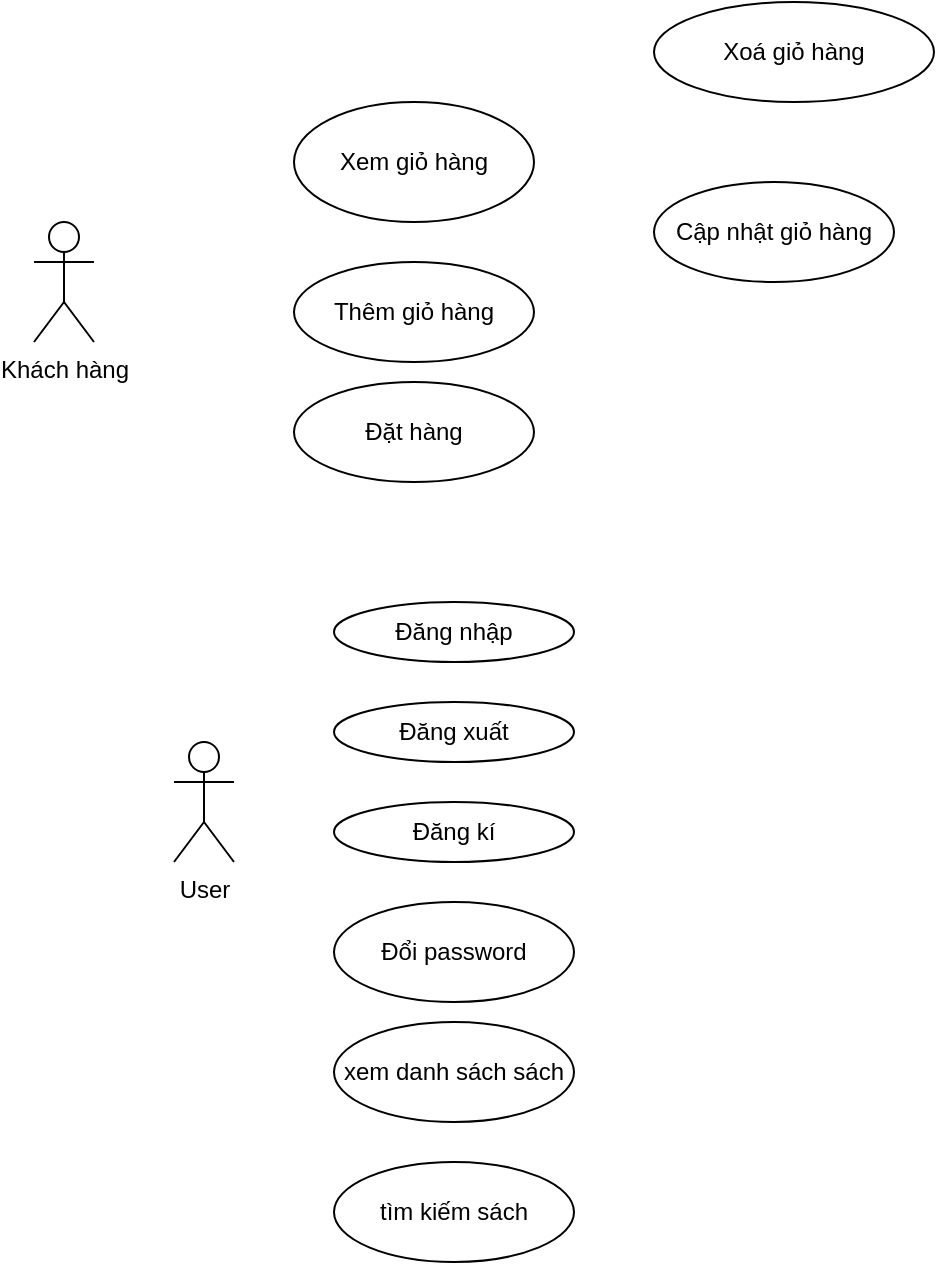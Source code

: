 <mxfile version="21.2.9" type="github">
  <diagram name="Page-1" id="_8bVg4KcjQ-vCVTVF04H">
    <mxGraphModel dx="1675" dy="452" grid="1" gridSize="10" guides="1" tooltips="1" connect="1" arrows="1" fold="1" page="1" pageScale="1" pageWidth="850" pageHeight="1100" math="0" shadow="0">
      <root>
        <mxCell id="0" />
        <mxCell id="1" parent="0" />
        <mxCell id="umWqZruVvDM2PWf6XDRT-1" value="User" style="shape=umlActor;verticalLabelPosition=bottom;verticalAlign=top;html=1;outlineConnect=0;" vertex="1" parent="1">
          <mxGeometry x="80" y="670" width="30" height="60" as="geometry" />
        </mxCell>
        <mxCell id="umWqZruVvDM2PWf6XDRT-3" value="Đăng nhập" style="ellipse;whiteSpace=wrap;html=1;" vertex="1" parent="1">
          <mxGeometry x="160" y="600" width="120" height="30" as="geometry" />
        </mxCell>
        <mxCell id="umWqZruVvDM2PWf6XDRT-4" value="Đăng xuất" style="ellipse;whiteSpace=wrap;html=1;" vertex="1" parent="1">
          <mxGeometry x="160" y="650" width="120" height="30" as="geometry" />
        </mxCell>
        <mxCell id="umWqZruVvDM2PWf6XDRT-5" value="Đăng kí" style="ellipse;whiteSpace=wrap;html=1;" vertex="1" parent="1">
          <mxGeometry x="160" y="700" width="120" height="30" as="geometry" />
        </mxCell>
        <mxCell id="umWqZruVvDM2PWf6XDRT-6" value="Đổi password" style="ellipse;whiteSpace=wrap;html=1;" vertex="1" parent="1">
          <mxGeometry x="160" y="750" width="120" height="50" as="geometry" />
        </mxCell>
        <mxCell id="umWqZruVvDM2PWf6XDRT-7" value="xem danh sách sách" style="ellipse;whiteSpace=wrap;html=1;" vertex="1" parent="1">
          <mxGeometry x="160" y="810" width="120" height="50" as="geometry" />
        </mxCell>
        <mxCell id="umWqZruVvDM2PWf6XDRT-8" value="tìm kiếm sách" style="ellipse;whiteSpace=wrap;html=1;" vertex="1" parent="1">
          <mxGeometry x="160" y="880" width="120" height="50" as="geometry" />
        </mxCell>
        <mxCell id="umWqZruVvDM2PWf6XDRT-9" value="Khách hàng" style="shape=umlActor;verticalLabelPosition=bottom;verticalAlign=top;html=1;outlineConnect=0;" vertex="1" parent="1">
          <mxGeometry x="10" y="410" width="30" height="60" as="geometry" />
        </mxCell>
        <mxCell id="umWqZruVvDM2PWf6XDRT-10" value="Thêm giỏ hàng" style="ellipse;whiteSpace=wrap;html=1;" vertex="1" parent="1">
          <mxGeometry x="140" y="430" width="120" height="50" as="geometry" />
        </mxCell>
        <mxCell id="umWqZruVvDM2PWf6XDRT-14" value="Xem giỏ hàng" style="ellipse;whiteSpace=wrap;html=1;" vertex="1" parent="1">
          <mxGeometry x="140" y="350" width="120" height="60" as="geometry" />
        </mxCell>
        <mxCell id="umWqZruVvDM2PWf6XDRT-15" value="Đặt hàng" style="ellipse;whiteSpace=wrap;html=1;" vertex="1" parent="1">
          <mxGeometry x="140" y="490" width="120" height="50" as="geometry" />
        </mxCell>
        <mxCell id="umWqZruVvDM2PWf6XDRT-16" value="Xoá giỏ hàng" style="ellipse;whiteSpace=wrap;html=1;" vertex="1" parent="1">
          <mxGeometry x="320" y="300" width="140" height="50" as="geometry" />
        </mxCell>
        <mxCell id="umWqZruVvDM2PWf6XDRT-17" value="Cập nhật giỏ hàng" style="ellipse;whiteSpace=wrap;html=1;" vertex="1" parent="1">
          <mxGeometry x="320" y="390" width="120" height="50" as="geometry" />
        </mxCell>
      </root>
    </mxGraphModel>
  </diagram>
</mxfile>
